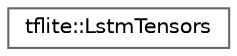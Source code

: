 digraph "Graphical Class Hierarchy"
{
 // LATEX_PDF_SIZE
  bgcolor="transparent";
  edge [fontname=Helvetica,fontsize=10,labelfontname=Helvetica,labelfontsize=10];
  node [fontname=Helvetica,fontsize=10,shape=box,height=0.2,width=0.4];
  rankdir="LR";
  Node0 [id="Node000000",label="tflite::LstmTensors",height=0.2,width=0.4,color="grey40", fillcolor="white", style="filled",URL="$classtflite_1_1_lstm_tensors.html",tooltip=" "];
}
